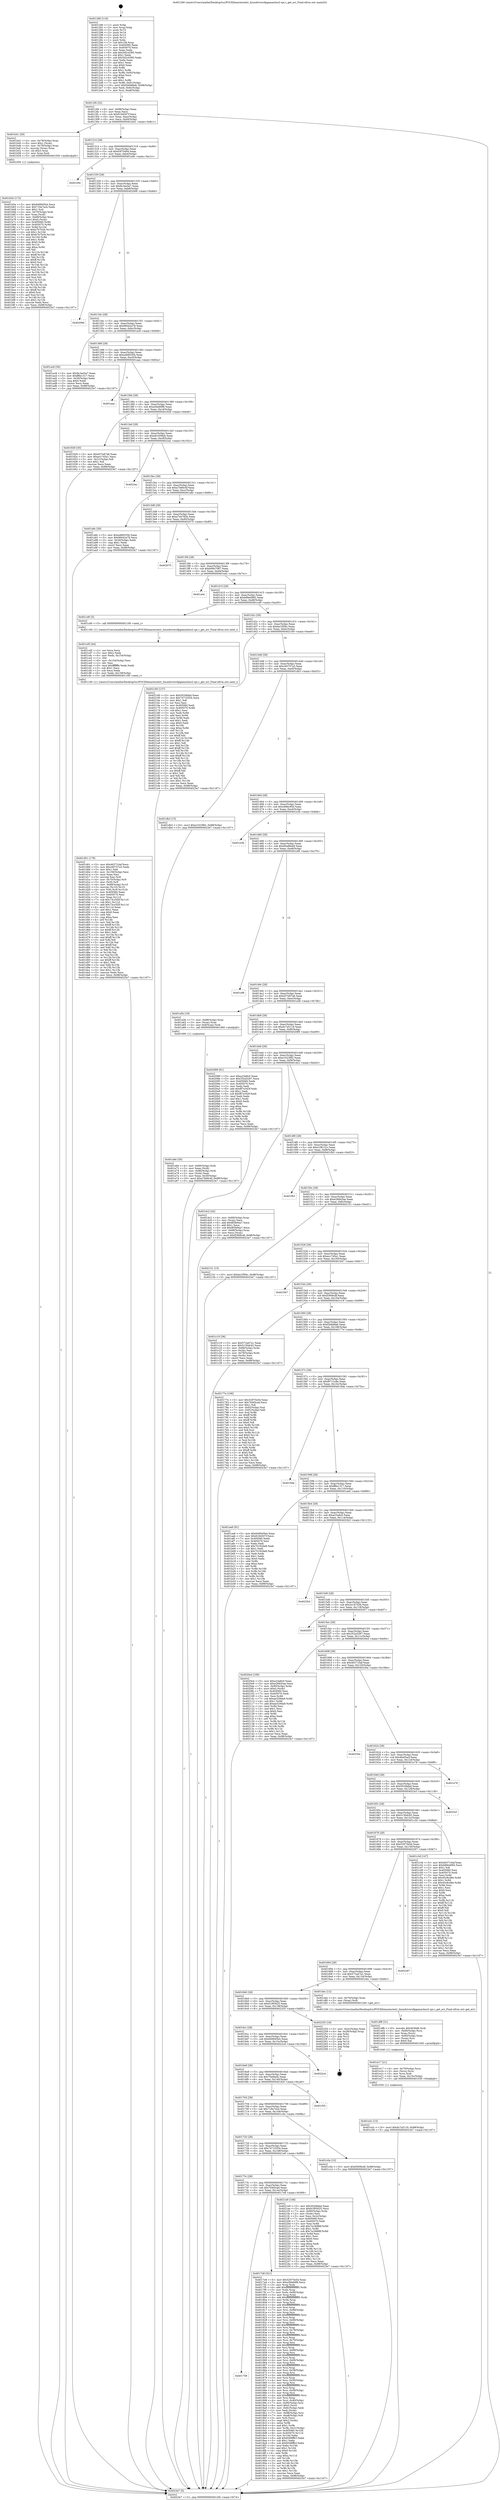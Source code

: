 digraph "0x401280" {
  label = "0x401280 (/mnt/c/Users/mathe/Desktop/tcc/POCII/binaries/extr_linuxdriversfpgamachxo2-spi.c_get_err_Final-ollvm.out::main(0))"
  labelloc = "t"
  node[shape=record]

  Entry [label="",width=0.3,height=0.3,shape=circle,fillcolor=black,style=filled]
  "0x4012f4" [label="{
     0x4012f4 [32]\l
     | [instrs]\l
     &nbsp;&nbsp;0x4012f4 \<+6\>: mov -0x98(%rbp),%eax\l
     &nbsp;&nbsp;0x4012fa \<+2\>: mov %eax,%ecx\l
     &nbsp;&nbsp;0x4012fc \<+6\>: sub $0x8184507f,%ecx\l
     &nbsp;&nbsp;0x401302 \<+6\>: mov %eax,-0xac(%rbp)\l
     &nbsp;&nbsp;0x401308 \<+6\>: mov %ecx,-0xb0(%rbp)\l
     &nbsp;&nbsp;0x40130e \<+6\>: je 0000000000401b41 \<main+0x8c1\>\l
  }"]
  "0x401b41" [label="{
     0x401b41 [29]\l
     | [instrs]\l
     &nbsp;&nbsp;0x401b41 \<+4\>: mov -0x78(%rbp),%rax\l
     &nbsp;&nbsp;0x401b45 \<+6\>: movl $0x1,(%rax)\l
     &nbsp;&nbsp;0x401b4b \<+4\>: mov -0x78(%rbp),%rax\l
     &nbsp;&nbsp;0x401b4f \<+3\>: movslq (%rax),%rax\l
     &nbsp;&nbsp;0x401b52 \<+4\>: shl $0x3,%rax\l
     &nbsp;&nbsp;0x401b56 \<+3\>: mov %rax,%rdi\l
     &nbsp;&nbsp;0x401b59 \<+5\>: call 0000000000401050 \<malloc@plt\>\l
     | [calls]\l
     &nbsp;&nbsp;0x401050 \{1\} (unknown)\l
  }"]
  "0x401314" [label="{
     0x401314 [28]\l
     | [instrs]\l
     &nbsp;&nbsp;0x401314 \<+5\>: jmp 0000000000401319 \<main+0x99\>\l
     &nbsp;&nbsp;0x401319 \<+6\>: mov -0xac(%rbp),%eax\l
     &nbsp;&nbsp;0x40131f \<+5\>: sub $0x83f70494,%eax\l
     &nbsp;&nbsp;0x401324 \<+6\>: mov %eax,-0xb4(%rbp)\l
     &nbsp;&nbsp;0x40132a \<+6\>: je 0000000000401e9c \<main+0xc1c\>\l
  }"]
  Exit [label="",width=0.3,height=0.3,shape=circle,fillcolor=black,style=filled,peripheries=2]
  "0x401e9c" [label="{
     0x401e9c\l
  }", style=dashed]
  "0x401330" [label="{
     0x401330 [28]\l
     | [instrs]\l
     &nbsp;&nbsp;0x401330 \<+5\>: jmp 0000000000401335 \<main+0xb5\>\l
     &nbsp;&nbsp;0x401335 \<+6\>: mov -0xac(%rbp),%eax\l
     &nbsp;&nbsp;0x40133b \<+5\>: sub $0x8c3ee5a7,%eax\l
     &nbsp;&nbsp;0x401340 \<+6\>: mov %eax,-0xb8(%rbp)\l
     &nbsp;&nbsp;0x401346 \<+6\>: je 0000000000402066 \<main+0xde6\>\l
  }"]
  "0x401e2c" [label="{
     0x401e2c [15]\l
     | [instrs]\l
     &nbsp;&nbsp;0x401e2c \<+10\>: movl $0xdc7a5119,-0x98(%rbp)\l
     &nbsp;&nbsp;0x401e36 \<+5\>: jmp 00000000004023e7 \<main+0x1167\>\l
  }"]
  "0x402066" [label="{
     0x402066\l
  }", style=dashed]
  "0x40134c" [label="{
     0x40134c [28]\l
     | [instrs]\l
     &nbsp;&nbsp;0x40134c \<+5\>: jmp 0000000000401351 \<main+0xd1\>\l
     &nbsp;&nbsp;0x401351 \<+6\>: mov -0xac(%rbp),%eax\l
     &nbsp;&nbsp;0x401357 \<+5\>: sub $0x96042a78,%eax\l
     &nbsp;&nbsp;0x40135c \<+6\>: mov %eax,-0xbc(%rbp)\l
     &nbsp;&nbsp;0x401362 \<+6\>: je 0000000000401ac8 \<main+0x848\>\l
  }"]
  "0x401e17" [label="{
     0x401e17 [21]\l
     | [instrs]\l
     &nbsp;&nbsp;0x401e17 \<+4\>: mov -0x70(%rbp),%rcx\l
     &nbsp;&nbsp;0x401e1b \<+3\>: mov (%rcx),%rcx\l
     &nbsp;&nbsp;0x401e1e \<+3\>: mov %rcx,%rdi\l
     &nbsp;&nbsp;0x401e21 \<+6\>: mov %eax,-0x15c(%rbp)\l
     &nbsp;&nbsp;0x401e27 \<+5\>: call 0000000000401030 \<free@plt\>\l
     | [calls]\l
     &nbsp;&nbsp;0x401030 \{1\} (unknown)\l
  }"]
  "0x401ac8" [label="{
     0x401ac8 [30]\l
     | [instrs]\l
     &nbsp;&nbsp;0x401ac8 \<+5\>: mov $0x8c3ee5a7,%eax\l
     &nbsp;&nbsp;0x401acd \<+5\>: mov $0xff6e1317,%ecx\l
     &nbsp;&nbsp;0x401ad2 \<+3\>: mov -0x30(%rbp),%edx\l
     &nbsp;&nbsp;0x401ad5 \<+3\>: cmp $0x0,%edx\l
     &nbsp;&nbsp;0x401ad8 \<+3\>: cmove %ecx,%eax\l
     &nbsp;&nbsp;0x401adb \<+6\>: mov %eax,-0x98(%rbp)\l
     &nbsp;&nbsp;0x401ae1 \<+5\>: jmp 00000000004023e7 \<main+0x1167\>\l
  }"]
  "0x401368" [label="{
     0x401368 [28]\l
     | [instrs]\l
     &nbsp;&nbsp;0x401368 \<+5\>: jmp 000000000040136d \<main+0xed\>\l
     &nbsp;&nbsp;0x40136d \<+6\>: mov -0xac(%rbp),%eax\l
     &nbsp;&nbsp;0x401373 \<+5\>: sub $0xa468535b,%eax\l
     &nbsp;&nbsp;0x401378 \<+6\>: mov %eax,-0xc0(%rbp)\l
     &nbsp;&nbsp;0x40137e \<+6\>: je 0000000000401aaa \<main+0x82a\>\l
  }"]
  "0x401df8" [label="{
     0x401df8 [31]\l
     | [instrs]\l
     &nbsp;&nbsp;0x401df8 \<+10\>: movabs $0x4030d6,%rdi\l
     &nbsp;&nbsp;0x401e02 \<+4\>: mov -0x60(%rbp),%rcx\l
     &nbsp;&nbsp;0x401e06 \<+3\>: mov %rax,(%rcx)\l
     &nbsp;&nbsp;0x401e09 \<+4\>: mov -0x60(%rbp),%rax\l
     &nbsp;&nbsp;0x401e0d \<+3\>: mov (%rax),%rsi\l
     &nbsp;&nbsp;0x401e10 \<+2\>: mov $0x0,%al\l
     &nbsp;&nbsp;0x401e12 \<+5\>: call 0000000000401040 \<printf@plt\>\l
     | [calls]\l
     &nbsp;&nbsp;0x401040 \{1\} (unknown)\l
  }"]
  "0x401aaa" [label="{
     0x401aaa\l
  }", style=dashed]
  "0x401384" [label="{
     0x401384 [28]\l
     | [instrs]\l
     &nbsp;&nbsp;0x401384 \<+5\>: jmp 0000000000401389 \<main+0x109\>\l
     &nbsp;&nbsp;0x401389 \<+6\>: mov -0xac(%rbp),%eax\l
     &nbsp;&nbsp;0x40138f \<+5\>: sub $0xa5bb69f6,%eax\l
     &nbsp;&nbsp;0x401394 \<+6\>: mov %eax,-0xc4(%rbp)\l
     &nbsp;&nbsp;0x40139a \<+6\>: je 0000000000401929 \<main+0x6a9\>\l
  }"]
  "0x401d01" [label="{
     0x401d01 [178]\l
     | [instrs]\l
     &nbsp;&nbsp;0x401d01 \<+5\>: mov $0x463710af,%ecx\l
     &nbsp;&nbsp;0x401d06 \<+5\>: mov $0xc60757a3,%edx\l
     &nbsp;&nbsp;0x401d0b \<+3\>: mov $0x1,%dil\l
     &nbsp;&nbsp;0x401d0e \<+6\>: mov -0x158(%rbp),%esi\l
     &nbsp;&nbsp;0x401d14 \<+3\>: imul %eax,%esi\l
     &nbsp;&nbsp;0x401d17 \<+3\>: movslq %esi,%r8\l
     &nbsp;&nbsp;0x401d1a \<+4\>: mov -0x70(%rbp),%r9\l
     &nbsp;&nbsp;0x401d1e \<+3\>: mov (%r9),%r9\l
     &nbsp;&nbsp;0x401d21 \<+4\>: mov -0x68(%rbp),%r10\l
     &nbsp;&nbsp;0x401d25 \<+3\>: movslq (%r10),%r10\l
     &nbsp;&nbsp;0x401d28 \<+4\>: mov %r8,(%r9,%r10,8)\l
     &nbsp;&nbsp;0x401d2c \<+7\>: mov 0x405060,%eax\l
     &nbsp;&nbsp;0x401d33 \<+7\>: mov 0x405070,%esi\l
     &nbsp;&nbsp;0x401d3a \<+3\>: mov %eax,%r11d\l
     &nbsp;&nbsp;0x401d3d \<+7\>: sub $0x73cc5f2f,%r11d\l
     &nbsp;&nbsp;0x401d44 \<+4\>: sub $0x1,%r11d\l
     &nbsp;&nbsp;0x401d48 \<+7\>: add $0x73cc5f2f,%r11d\l
     &nbsp;&nbsp;0x401d4f \<+4\>: imul %r11d,%eax\l
     &nbsp;&nbsp;0x401d53 \<+3\>: and $0x1,%eax\l
     &nbsp;&nbsp;0x401d56 \<+3\>: cmp $0x0,%eax\l
     &nbsp;&nbsp;0x401d59 \<+3\>: sete %bl\l
     &nbsp;&nbsp;0x401d5c \<+3\>: cmp $0xa,%esi\l
     &nbsp;&nbsp;0x401d5f \<+4\>: setl %r14b\l
     &nbsp;&nbsp;0x401d63 \<+3\>: mov %bl,%r15b\l
     &nbsp;&nbsp;0x401d66 \<+4\>: xor $0xff,%r15b\l
     &nbsp;&nbsp;0x401d6a \<+3\>: mov %r14b,%r12b\l
     &nbsp;&nbsp;0x401d6d \<+4\>: xor $0xff,%r12b\l
     &nbsp;&nbsp;0x401d71 \<+4\>: xor $0x1,%dil\l
     &nbsp;&nbsp;0x401d75 \<+3\>: mov %r15b,%r13b\l
     &nbsp;&nbsp;0x401d78 \<+4\>: and $0xff,%r13b\l
     &nbsp;&nbsp;0x401d7c \<+3\>: and %dil,%bl\l
     &nbsp;&nbsp;0x401d7f \<+3\>: mov %r12b,%al\l
     &nbsp;&nbsp;0x401d82 \<+2\>: and $0xff,%al\l
     &nbsp;&nbsp;0x401d84 \<+3\>: and %dil,%r14b\l
     &nbsp;&nbsp;0x401d87 \<+3\>: or %bl,%r13b\l
     &nbsp;&nbsp;0x401d8a \<+3\>: or %r14b,%al\l
     &nbsp;&nbsp;0x401d8d \<+3\>: xor %al,%r13b\l
     &nbsp;&nbsp;0x401d90 \<+3\>: or %r12b,%r15b\l
     &nbsp;&nbsp;0x401d93 \<+4\>: xor $0xff,%r15b\l
     &nbsp;&nbsp;0x401d97 \<+4\>: or $0x1,%dil\l
     &nbsp;&nbsp;0x401d9b \<+3\>: and %dil,%r15b\l
     &nbsp;&nbsp;0x401d9e \<+3\>: or %r15b,%r13b\l
     &nbsp;&nbsp;0x401da1 \<+4\>: test $0x1,%r13b\l
     &nbsp;&nbsp;0x401da5 \<+3\>: cmovne %edx,%ecx\l
     &nbsp;&nbsp;0x401da8 \<+6\>: mov %ecx,-0x98(%rbp)\l
     &nbsp;&nbsp;0x401dae \<+5\>: jmp 00000000004023e7 \<main+0x1167\>\l
  }"]
  "0x401929" [label="{
     0x401929 [30]\l
     | [instrs]\l
     &nbsp;&nbsp;0x401929 \<+5\>: mov $0xd37e87a8,%eax\l
     &nbsp;&nbsp;0x40192e \<+5\>: mov $0xecc745a1,%ecx\l
     &nbsp;&nbsp;0x401933 \<+3\>: mov -0x31(%rbp),%dl\l
     &nbsp;&nbsp;0x401936 \<+3\>: test $0x1,%dl\l
     &nbsp;&nbsp;0x401939 \<+3\>: cmovne %ecx,%eax\l
     &nbsp;&nbsp;0x40193c \<+6\>: mov %eax,-0x98(%rbp)\l
     &nbsp;&nbsp;0x401942 \<+5\>: jmp 00000000004023e7 \<main+0x1167\>\l
  }"]
  "0x4013a0" [label="{
     0x4013a0 [28]\l
     | [instrs]\l
     &nbsp;&nbsp;0x4013a0 \<+5\>: jmp 00000000004013a5 \<main+0x125\>\l
     &nbsp;&nbsp;0x4013a5 \<+6\>: mov -0xac(%rbp),%eax\l
     &nbsp;&nbsp;0x4013ab \<+5\>: sub $0xa61658eb,%eax\l
     &nbsp;&nbsp;0x4013b0 \<+6\>: mov %eax,-0xc8(%rbp)\l
     &nbsp;&nbsp;0x4013b6 \<+6\>: je 00000000004022ac \<main+0x102c\>\l
  }"]
  "0x401cd5" [label="{
     0x401cd5 [44]\l
     | [instrs]\l
     &nbsp;&nbsp;0x401cd5 \<+2\>: xor %ecx,%ecx\l
     &nbsp;&nbsp;0x401cd7 \<+5\>: mov $0x2,%edx\l
     &nbsp;&nbsp;0x401cdc \<+6\>: mov %edx,-0x154(%rbp)\l
     &nbsp;&nbsp;0x401ce2 \<+1\>: cltd\l
     &nbsp;&nbsp;0x401ce3 \<+6\>: mov -0x154(%rbp),%esi\l
     &nbsp;&nbsp;0x401ce9 \<+2\>: idiv %esi\l
     &nbsp;&nbsp;0x401ceb \<+6\>: imul $0xfffffffe,%edx,%edx\l
     &nbsp;&nbsp;0x401cf1 \<+3\>: sub $0x1,%ecx\l
     &nbsp;&nbsp;0x401cf4 \<+2\>: sub %ecx,%edx\l
     &nbsp;&nbsp;0x401cf6 \<+6\>: mov %edx,-0x158(%rbp)\l
     &nbsp;&nbsp;0x401cfc \<+5\>: call 0000000000401160 \<next_i\>\l
     | [calls]\l
     &nbsp;&nbsp;0x401160 \{1\} (/mnt/c/Users/mathe/Desktop/tcc/POCII/binaries/extr_linuxdriversfpgamachxo2-spi.c_get_err_Final-ollvm.out::next_i)\l
  }"]
  "0x4022ac" [label="{
     0x4022ac\l
  }", style=dashed]
  "0x4013bc" [label="{
     0x4013bc [28]\l
     | [instrs]\l
     &nbsp;&nbsp;0x4013bc \<+5\>: jmp 00000000004013c1 \<main+0x141\>\l
     &nbsp;&nbsp;0x4013c1 \<+6\>: mov -0xac(%rbp),%eax\l
     &nbsp;&nbsp;0x4013c7 \<+5\>: sub $0xa7b66c4f,%eax\l
     &nbsp;&nbsp;0x4013cc \<+6\>: mov %eax,-0xcc(%rbp)\l
     &nbsp;&nbsp;0x4013d2 \<+6\>: je 0000000000401a8c \<main+0x80c\>\l
  }"]
  "0x401b5e" [label="{
     0x401b5e [172]\l
     | [instrs]\l
     &nbsp;&nbsp;0x401b5e \<+5\>: mov $0x649945b4,%ecx\l
     &nbsp;&nbsp;0x401b63 \<+5\>: mov $0x718a7ecb,%edx\l
     &nbsp;&nbsp;0x401b68 \<+3\>: mov $0x1,%sil\l
     &nbsp;&nbsp;0x401b6b \<+4\>: mov -0x70(%rbp),%rdi\l
     &nbsp;&nbsp;0x401b6f \<+3\>: mov %rax,(%rdi)\l
     &nbsp;&nbsp;0x401b72 \<+4\>: mov -0x68(%rbp),%rax\l
     &nbsp;&nbsp;0x401b76 \<+6\>: movl $0x0,(%rax)\l
     &nbsp;&nbsp;0x401b7c \<+8\>: mov 0x405060,%r8d\l
     &nbsp;&nbsp;0x401b84 \<+8\>: mov 0x405070,%r9d\l
     &nbsp;&nbsp;0x401b8c \<+3\>: mov %r8d,%r10d\l
     &nbsp;&nbsp;0x401b8f \<+7\>: sub $0xb7b7b26,%r10d\l
     &nbsp;&nbsp;0x401b96 \<+4\>: sub $0x1,%r10d\l
     &nbsp;&nbsp;0x401b9a \<+7\>: add $0xb7b7b26,%r10d\l
     &nbsp;&nbsp;0x401ba1 \<+4\>: imul %r10d,%r8d\l
     &nbsp;&nbsp;0x401ba5 \<+4\>: and $0x1,%r8d\l
     &nbsp;&nbsp;0x401ba9 \<+4\>: cmp $0x0,%r8d\l
     &nbsp;&nbsp;0x401bad \<+4\>: sete %r11b\l
     &nbsp;&nbsp;0x401bb1 \<+4\>: cmp $0xa,%r9d\l
     &nbsp;&nbsp;0x401bb5 \<+3\>: setl %bl\l
     &nbsp;&nbsp;0x401bb8 \<+3\>: mov %r11b,%r14b\l
     &nbsp;&nbsp;0x401bbb \<+4\>: xor $0xff,%r14b\l
     &nbsp;&nbsp;0x401bbf \<+3\>: mov %bl,%r15b\l
     &nbsp;&nbsp;0x401bc2 \<+4\>: xor $0xff,%r15b\l
     &nbsp;&nbsp;0x401bc6 \<+4\>: xor $0x0,%sil\l
     &nbsp;&nbsp;0x401bca \<+3\>: mov %r14b,%r12b\l
     &nbsp;&nbsp;0x401bcd \<+4\>: and $0x0,%r12b\l
     &nbsp;&nbsp;0x401bd1 \<+3\>: and %sil,%r11b\l
     &nbsp;&nbsp;0x401bd4 \<+3\>: mov %r15b,%r13b\l
     &nbsp;&nbsp;0x401bd7 \<+4\>: and $0x0,%r13b\l
     &nbsp;&nbsp;0x401bdb \<+3\>: and %sil,%bl\l
     &nbsp;&nbsp;0x401bde \<+3\>: or %r11b,%r12b\l
     &nbsp;&nbsp;0x401be1 \<+3\>: or %bl,%r13b\l
     &nbsp;&nbsp;0x401be4 \<+3\>: xor %r13b,%r12b\l
     &nbsp;&nbsp;0x401be7 \<+3\>: or %r15b,%r14b\l
     &nbsp;&nbsp;0x401bea \<+4\>: xor $0xff,%r14b\l
     &nbsp;&nbsp;0x401bee \<+4\>: or $0x0,%sil\l
     &nbsp;&nbsp;0x401bf2 \<+3\>: and %sil,%r14b\l
     &nbsp;&nbsp;0x401bf5 \<+3\>: or %r14b,%r12b\l
     &nbsp;&nbsp;0x401bf8 \<+4\>: test $0x1,%r12b\l
     &nbsp;&nbsp;0x401bfc \<+3\>: cmovne %edx,%ecx\l
     &nbsp;&nbsp;0x401bff \<+6\>: mov %ecx,-0x98(%rbp)\l
     &nbsp;&nbsp;0x401c05 \<+5\>: jmp 00000000004023e7 \<main+0x1167\>\l
  }"]
  "0x401a8c" [label="{
     0x401a8c [30]\l
     | [instrs]\l
     &nbsp;&nbsp;0x401a8c \<+5\>: mov $0xa468535b,%eax\l
     &nbsp;&nbsp;0x401a91 \<+5\>: mov $0x96042a78,%ecx\l
     &nbsp;&nbsp;0x401a96 \<+3\>: mov -0x30(%rbp),%edx\l
     &nbsp;&nbsp;0x401a99 \<+3\>: cmp $0x1,%edx\l
     &nbsp;&nbsp;0x401a9c \<+3\>: cmovl %ecx,%eax\l
     &nbsp;&nbsp;0x401a9f \<+6\>: mov %eax,-0x98(%rbp)\l
     &nbsp;&nbsp;0x401aa5 \<+5\>: jmp 00000000004023e7 \<main+0x1167\>\l
  }"]
  "0x4013d8" [label="{
     0x4013d8 [28]\l
     | [instrs]\l
     &nbsp;&nbsp;0x4013d8 \<+5\>: jmp 00000000004013dd \<main+0x15d\>\l
     &nbsp;&nbsp;0x4013dd \<+6\>: mov -0xac(%rbp),%eax\l
     &nbsp;&nbsp;0x4013e3 \<+5\>: sub $0xa7eb782b,%eax\l
     &nbsp;&nbsp;0x4013e8 \<+6\>: mov %eax,-0xd0(%rbp)\l
     &nbsp;&nbsp;0x4013ee \<+6\>: je 0000000000402075 \<main+0xdf5\>\l
  }"]
  "0x401a6e" [label="{
     0x401a6e [30]\l
     | [instrs]\l
     &nbsp;&nbsp;0x401a6e \<+4\>: mov -0x80(%rbp),%rdi\l
     &nbsp;&nbsp;0x401a72 \<+2\>: mov %eax,(%rdi)\l
     &nbsp;&nbsp;0x401a74 \<+4\>: mov -0x80(%rbp),%rdi\l
     &nbsp;&nbsp;0x401a78 \<+2\>: mov (%rdi),%eax\l
     &nbsp;&nbsp;0x401a7a \<+3\>: mov %eax,-0x30(%rbp)\l
     &nbsp;&nbsp;0x401a7d \<+10\>: movl $0xa7b66c4f,-0x98(%rbp)\l
     &nbsp;&nbsp;0x401a87 \<+5\>: jmp 00000000004023e7 \<main+0x1167\>\l
  }"]
  "0x402075" [label="{
     0x402075\l
  }", style=dashed]
  "0x4013f4" [label="{
     0x4013f4 [28]\l
     | [instrs]\l
     &nbsp;&nbsp;0x4013f4 \<+5\>: jmp 00000000004013f9 \<main+0x179\>\l
     &nbsp;&nbsp;0x4013f9 \<+6\>: mov -0xac(%rbp),%eax\l
     &nbsp;&nbsp;0x4013ff \<+5\>: sub $0xb06b7087,%eax\l
     &nbsp;&nbsp;0x401404 \<+6\>: mov %eax,-0xd4(%rbp)\l
     &nbsp;&nbsp;0x40140a \<+6\>: je 0000000000401a4c \<main+0x7cc\>\l
  }"]
  "0x401758" [label="{
     0x401758\l
  }", style=dashed]
  "0x401a4c" [label="{
     0x401a4c\l
  }", style=dashed]
  "0x401410" [label="{
     0x401410 [28]\l
     | [instrs]\l
     &nbsp;&nbsp;0x401410 \<+5\>: jmp 0000000000401415 \<main+0x195\>\l
     &nbsp;&nbsp;0x401415 \<+6\>: mov -0xac(%rbp),%eax\l
     &nbsp;&nbsp;0x40141b \<+5\>: sub $0xb88e4992,%eax\l
     &nbsp;&nbsp;0x401420 \<+6\>: mov %eax,-0xd8(%rbp)\l
     &nbsp;&nbsp;0x401426 \<+6\>: je 0000000000401cd0 \<main+0xa50\>\l
  }"]
  "0x4017e8" [label="{
     0x4017e8 [321]\l
     | [instrs]\l
     &nbsp;&nbsp;0x4017e8 \<+5\>: mov $0x52975e5d,%eax\l
     &nbsp;&nbsp;0x4017ed \<+5\>: mov $0xa5bb69f6,%ecx\l
     &nbsp;&nbsp;0x4017f2 \<+3\>: mov %rsp,%rdx\l
     &nbsp;&nbsp;0x4017f5 \<+4\>: add $0xfffffffffffffff0,%rdx\l
     &nbsp;&nbsp;0x4017f9 \<+3\>: mov %rdx,%rsp\l
     &nbsp;&nbsp;0x4017fc \<+7\>: mov %rdx,-0x90(%rbp)\l
     &nbsp;&nbsp;0x401803 \<+3\>: mov %rsp,%rdx\l
     &nbsp;&nbsp;0x401806 \<+4\>: add $0xfffffffffffffff0,%rdx\l
     &nbsp;&nbsp;0x40180a \<+3\>: mov %rdx,%rsp\l
     &nbsp;&nbsp;0x40180d \<+3\>: mov %rsp,%rsi\l
     &nbsp;&nbsp;0x401810 \<+4\>: add $0xfffffffffffffff0,%rsi\l
     &nbsp;&nbsp;0x401814 \<+3\>: mov %rsi,%rsp\l
     &nbsp;&nbsp;0x401817 \<+7\>: mov %rsi,-0x88(%rbp)\l
     &nbsp;&nbsp;0x40181e \<+3\>: mov %rsp,%rsi\l
     &nbsp;&nbsp;0x401821 \<+4\>: add $0xfffffffffffffff0,%rsi\l
     &nbsp;&nbsp;0x401825 \<+3\>: mov %rsi,%rsp\l
     &nbsp;&nbsp;0x401828 \<+4\>: mov %rsi,-0x80(%rbp)\l
     &nbsp;&nbsp;0x40182c \<+3\>: mov %rsp,%rsi\l
     &nbsp;&nbsp;0x40182f \<+4\>: add $0xfffffffffffffff0,%rsi\l
     &nbsp;&nbsp;0x401833 \<+3\>: mov %rsi,%rsp\l
     &nbsp;&nbsp;0x401836 \<+4\>: mov %rsi,-0x78(%rbp)\l
     &nbsp;&nbsp;0x40183a \<+3\>: mov %rsp,%rsi\l
     &nbsp;&nbsp;0x40183d \<+4\>: add $0xfffffffffffffff0,%rsi\l
     &nbsp;&nbsp;0x401841 \<+3\>: mov %rsi,%rsp\l
     &nbsp;&nbsp;0x401844 \<+4\>: mov %rsi,-0x70(%rbp)\l
     &nbsp;&nbsp;0x401848 \<+3\>: mov %rsp,%rsi\l
     &nbsp;&nbsp;0x40184b \<+4\>: add $0xfffffffffffffff0,%rsi\l
     &nbsp;&nbsp;0x40184f \<+3\>: mov %rsi,%rsp\l
     &nbsp;&nbsp;0x401852 \<+4\>: mov %rsi,-0x68(%rbp)\l
     &nbsp;&nbsp;0x401856 \<+3\>: mov %rsp,%rsi\l
     &nbsp;&nbsp;0x401859 \<+4\>: add $0xfffffffffffffff0,%rsi\l
     &nbsp;&nbsp;0x40185d \<+3\>: mov %rsi,%rsp\l
     &nbsp;&nbsp;0x401860 \<+4\>: mov %rsi,-0x60(%rbp)\l
     &nbsp;&nbsp;0x401864 \<+3\>: mov %rsp,%rsi\l
     &nbsp;&nbsp;0x401867 \<+4\>: add $0xfffffffffffffff0,%rsi\l
     &nbsp;&nbsp;0x40186b \<+3\>: mov %rsi,%rsp\l
     &nbsp;&nbsp;0x40186e \<+4\>: mov %rsi,-0x58(%rbp)\l
     &nbsp;&nbsp;0x401872 \<+3\>: mov %rsp,%rsi\l
     &nbsp;&nbsp;0x401875 \<+4\>: add $0xfffffffffffffff0,%rsi\l
     &nbsp;&nbsp;0x401879 \<+3\>: mov %rsi,%rsp\l
     &nbsp;&nbsp;0x40187c \<+4\>: mov %rsi,-0x50(%rbp)\l
     &nbsp;&nbsp;0x401880 \<+3\>: mov %rsp,%rsi\l
     &nbsp;&nbsp;0x401883 \<+4\>: add $0xfffffffffffffff0,%rsi\l
     &nbsp;&nbsp;0x401887 \<+3\>: mov %rsi,%rsp\l
     &nbsp;&nbsp;0x40188a \<+4\>: mov %rsi,-0x48(%rbp)\l
     &nbsp;&nbsp;0x40188e \<+3\>: mov %rsp,%rsi\l
     &nbsp;&nbsp;0x401891 \<+4\>: add $0xfffffffffffffff0,%rsi\l
     &nbsp;&nbsp;0x401895 \<+3\>: mov %rsi,%rsp\l
     &nbsp;&nbsp;0x401898 \<+4\>: mov %rsi,-0x40(%rbp)\l
     &nbsp;&nbsp;0x40189c \<+7\>: mov -0x90(%rbp),%rsi\l
     &nbsp;&nbsp;0x4018a3 \<+6\>: movl $0x0,(%rsi)\l
     &nbsp;&nbsp;0x4018a9 \<+6\>: mov -0x9c(%rbp),%edi\l
     &nbsp;&nbsp;0x4018af \<+2\>: mov %edi,(%rdx)\l
     &nbsp;&nbsp;0x4018b1 \<+7\>: mov -0x88(%rbp),%rsi\l
     &nbsp;&nbsp;0x4018b8 \<+7\>: mov -0xa8(%rbp),%r8\l
     &nbsp;&nbsp;0x4018bf \<+3\>: mov %r8,(%rsi)\l
     &nbsp;&nbsp;0x4018c2 \<+3\>: cmpl $0x2,(%rdx)\l
     &nbsp;&nbsp;0x4018c5 \<+4\>: setne %r9b\l
     &nbsp;&nbsp;0x4018c9 \<+4\>: and $0x1,%r9b\l
     &nbsp;&nbsp;0x4018cd \<+4\>: mov %r9b,-0x31(%rbp)\l
     &nbsp;&nbsp;0x4018d1 \<+8\>: mov 0x405060,%r10d\l
     &nbsp;&nbsp;0x4018d9 \<+8\>: mov 0x405070,%r11d\l
     &nbsp;&nbsp;0x4018e1 \<+3\>: mov %r10d,%ebx\l
     &nbsp;&nbsp;0x4018e4 \<+6\>: add $0x8308ffb3,%ebx\l
     &nbsp;&nbsp;0x4018ea \<+3\>: sub $0x1,%ebx\l
     &nbsp;&nbsp;0x4018ed \<+6\>: sub $0x8308ffb3,%ebx\l
     &nbsp;&nbsp;0x4018f3 \<+4\>: imul %ebx,%r10d\l
     &nbsp;&nbsp;0x4018f7 \<+4\>: and $0x1,%r10d\l
     &nbsp;&nbsp;0x4018fb \<+4\>: cmp $0x0,%r10d\l
     &nbsp;&nbsp;0x4018ff \<+4\>: sete %r9b\l
     &nbsp;&nbsp;0x401903 \<+4\>: cmp $0xa,%r11d\l
     &nbsp;&nbsp;0x401907 \<+4\>: setl %r14b\l
     &nbsp;&nbsp;0x40190b \<+3\>: mov %r9b,%r15b\l
     &nbsp;&nbsp;0x40190e \<+3\>: and %r14b,%r15b\l
     &nbsp;&nbsp;0x401911 \<+3\>: xor %r14b,%r9b\l
     &nbsp;&nbsp;0x401914 \<+3\>: or %r9b,%r15b\l
     &nbsp;&nbsp;0x401917 \<+4\>: test $0x1,%r15b\l
     &nbsp;&nbsp;0x40191b \<+3\>: cmovne %ecx,%eax\l
     &nbsp;&nbsp;0x40191e \<+6\>: mov %eax,-0x98(%rbp)\l
     &nbsp;&nbsp;0x401924 \<+5\>: jmp 00000000004023e7 \<main+0x1167\>\l
  }"]
  "0x401cd0" [label="{
     0x401cd0 [5]\l
     | [instrs]\l
     &nbsp;&nbsp;0x401cd0 \<+5\>: call 0000000000401160 \<next_i\>\l
     | [calls]\l
     &nbsp;&nbsp;0x401160 \{1\} (/mnt/c/Users/mathe/Desktop/tcc/POCII/binaries/extr_linuxdriversfpgamachxo2-spi.c_get_err_Final-ollvm.out::next_i)\l
  }"]
  "0x40142c" [label="{
     0x40142c [28]\l
     | [instrs]\l
     &nbsp;&nbsp;0x40142c \<+5\>: jmp 0000000000401431 \<main+0x1b1\>\l
     &nbsp;&nbsp;0x401431 \<+6\>: mov -0xac(%rbp),%eax\l
     &nbsp;&nbsp;0x401437 \<+5\>: sub $0xba1f5f4c,%eax\l
     &nbsp;&nbsp;0x40143c \<+6\>: mov %eax,-0xdc(%rbp)\l
     &nbsp;&nbsp;0x401442 \<+6\>: je 0000000000402160 \<main+0xee0\>\l
  }"]
  "0x40173c" [label="{
     0x40173c [28]\l
     | [instrs]\l
     &nbsp;&nbsp;0x40173c \<+5\>: jmp 0000000000401741 \<main+0x4c1\>\l
     &nbsp;&nbsp;0x401741 \<+6\>: mov -0xac(%rbp),%eax\l
     &nbsp;&nbsp;0x401747 \<+5\>: sub $0x764f3cad,%eax\l
     &nbsp;&nbsp;0x40174c \<+6\>: mov %eax,-0x14c(%rbp)\l
     &nbsp;&nbsp;0x401752 \<+6\>: je 00000000004017e8 \<main+0x568\>\l
  }"]
  "0x402160" [label="{
     0x402160 [137]\l
     | [instrs]\l
     &nbsp;&nbsp;0x402160 \<+5\>: mov $0x5020bfad,%eax\l
     &nbsp;&nbsp;0x402165 \<+5\>: mov $0x74710354,%ecx\l
     &nbsp;&nbsp;0x40216a \<+2\>: mov $0x1,%dl\l
     &nbsp;&nbsp;0x40216c \<+2\>: xor %esi,%esi\l
     &nbsp;&nbsp;0x40216e \<+7\>: mov 0x405060,%edi\l
     &nbsp;&nbsp;0x402175 \<+8\>: mov 0x405070,%r8d\l
     &nbsp;&nbsp;0x40217d \<+3\>: sub $0x1,%esi\l
     &nbsp;&nbsp;0x402180 \<+3\>: mov %edi,%r9d\l
     &nbsp;&nbsp;0x402183 \<+3\>: add %esi,%r9d\l
     &nbsp;&nbsp;0x402186 \<+4\>: imul %r9d,%edi\l
     &nbsp;&nbsp;0x40218a \<+3\>: and $0x1,%edi\l
     &nbsp;&nbsp;0x40218d \<+3\>: cmp $0x0,%edi\l
     &nbsp;&nbsp;0x402190 \<+4\>: sete %r10b\l
     &nbsp;&nbsp;0x402194 \<+4\>: cmp $0xa,%r8d\l
     &nbsp;&nbsp;0x402198 \<+4\>: setl %r11b\l
     &nbsp;&nbsp;0x40219c \<+3\>: mov %r10b,%bl\l
     &nbsp;&nbsp;0x40219f \<+3\>: xor $0xff,%bl\l
     &nbsp;&nbsp;0x4021a2 \<+3\>: mov %r11b,%r14b\l
     &nbsp;&nbsp;0x4021a5 \<+4\>: xor $0xff,%r14b\l
     &nbsp;&nbsp;0x4021a9 \<+3\>: xor $0x1,%dl\l
     &nbsp;&nbsp;0x4021ac \<+3\>: mov %bl,%r15b\l
     &nbsp;&nbsp;0x4021af \<+4\>: and $0xff,%r15b\l
     &nbsp;&nbsp;0x4021b3 \<+3\>: and %dl,%r10b\l
     &nbsp;&nbsp;0x4021b6 \<+3\>: mov %r14b,%r12b\l
     &nbsp;&nbsp;0x4021b9 \<+4\>: and $0xff,%r12b\l
     &nbsp;&nbsp;0x4021bd \<+3\>: and %dl,%r11b\l
     &nbsp;&nbsp;0x4021c0 \<+3\>: or %r10b,%r15b\l
     &nbsp;&nbsp;0x4021c3 \<+3\>: or %r11b,%r12b\l
     &nbsp;&nbsp;0x4021c6 \<+3\>: xor %r12b,%r15b\l
     &nbsp;&nbsp;0x4021c9 \<+3\>: or %r14b,%bl\l
     &nbsp;&nbsp;0x4021cc \<+3\>: xor $0xff,%bl\l
     &nbsp;&nbsp;0x4021cf \<+3\>: or $0x1,%dl\l
     &nbsp;&nbsp;0x4021d2 \<+2\>: and %dl,%bl\l
     &nbsp;&nbsp;0x4021d4 \<+3\>: or %bl,%r15b\l
     &nbsp;&nbsp;0x4021d7 \<+4\>: test $0x1,%r15b\l
     &nbsp;&nbsp;0x4021db \<+3\>: cmovne %ecx,%eax\l
     &nbsp;&nbsp;0x4021de \<+6\>: mov %eax,-0x98(%rbp)\l
     &nbsp;&nbsp;0x4021e4 \<+5\>: jmp 00000000004023e7 \<main+0x1167\>\l
  }"]
  "0x401448" [label="{
     0x401448 [28]\l
     | [instrs]\l
     &nbsp;&nbsp;0x401448 \<+5\>: jmp 000000000040144d \<main+0x1cd\>\l
     &nbsp;&nbsp;0x40144d \<+6\>: mov -0xac(%rbp),%eax\l
     &nbsp;&nbsp;0x401453 \<+5\>: sub $0xc60757a3,%eax\l
     &nbsp;&nbsp;0x401458 \<+6\>: mov %eax,-0xe0(%rbp)\l
     &nbsp;&nbsp;0x40145e \<+6\>: je 0000000000401db3 \<main+0xb33\>\l
  }"]
  "0x4021e9" [label="{
     0x4021e9 [108]\l
     | [instrs]\l
     &nbsp;&nbsp;0x4021e9 \<+5\>: mov $0x5020bfad,%eax\l
     &nbsp;&nbsp;0x4021ee \<+5\>: mov $0x61f93025,%ecx\l
     &nbsp;&nbsp;0x4021f3 \<+7\>: mov -0x90(%rbp),%rdx\l
     &nbsp;&nbsp;0x4021fa \<+2\>: mov (%rdx),%esi\l
     &nbsp;&nbsp;0x4021fc \<+3\>: mov %esi,-0x2c(%rbp)\l
     &nbsp;&nbsp;0x4021ff \<+7\>: mov 0x405060,%esi\l
     &nbsp;&nbsp;0x402206 \<+7\>: mov 0x405070,%edi\l
     &nbsp;&nbsp;0x40220d \<+3\>: mov %esi,%r8d\l
     &nbsp;&nbsp;0x402210 \<+7\>: add $0x7a18d88f,%r8d\l
     &nbsp;&nbsp;0x402217 \<+4\>: sub $0x1,%r8d\l
     &nbsp;&nbsp;0x40221b \<+7\>: sub $0x7a18d88f,%r8d\l
     &nbsp;&nbsp;0x402222 \<+4\>: imul %r8d,%esi\l
     &nbsp;&nbsp;0x402226 \<+3\>: and $0x1,%esi\l
     &nbsp;&nbsp;0x402229 \<+3\>: cmp $0x0,%esi\l
     &nbsp;&nbsp;0x40222c \<+4\>: sete %r9b\l
     &nbsp;&nbsp;0x402230 \<+3\>: cmp $0xa,%edi\l
     &nbsp;&nbsp;0x402233 \<+4\>: setl %r10b\l
     &nbsp;&nbsp;0x402237 \<+3\>: mov %r9b,%r11b\l
     &nbsp;&nbsp;0x40223a \<+3\>: and %r10b,%r11b\l
     &nbsp;&nbsp;0x40223d \<+3\>: xor %r10b,%r9b\l
     &nbsp;&nbsp;0x402240 \<+3\>: or %r9b,%r11b\l
     &nbsp;&nbsp;0x402243 \<+4\>: test $0x1,%r11b\l
     &nbsp;&nbsp;0x402247 \<+3\>: cmovne %ecx,%eax\l
     &nbsp;&nbsp;0x40224a \<+6\>: mov %eax,-0x98(%rbp)\l
     &nbsp;&nbsp;0x402250 \<+5\>: jmp 00000000004023e7 \<main+0x1167\>\l
  }"]
  "0x401db3" [label="{
     0x401db3 [15]\l
     | [instrs]\l
     &nbsp;&nbsp;0x401db3 \<+10\>: movl $0xe1023f82,-0x98(%rbp)\l
     &nbsp;&nbsp;0x401dbd \<+5\>: jmp 00000000004023e7 \<main+0x1167\>\l
  }"]
  "0x401464" [label="{
     0x401464 [28]\l
     | [instrs]\l
     &nbsp;&nbsp;0x401464 \<+5\>: jmp 0000000000401469 \<main+0x1e9\>\l
     &nbsp;&nbsp;0x401469 \<+6\>: mov -0xac(%rbp),%eax\l
     &nbsp;&nbsp;0x40146f \<+5\>: sub $0xc69bc95d,%eax\l
     &nbsp;&nbsp;0x401474 \<+6\>: mov %eax,-0xe4(%rbp)\l
     &nbsp;&nbsp;0x40147a \<+6\>: je 0000000000401e3b \<main+0xbbb\>\l
  }"]
  "0x401720" [label="{
     0x401720 [28]\l
     | [instrs]\l
     &nbsp;&nbsp;0x401720 \<+5\>: jmp 0000000000401725 \<main+0x4a5\>\l
     &nbsp;&nbsp;0x401725 \<+6\>: mov -0xac(%rbp),%eax\l
     &nbsp;&nbsp;0x40172b \<+5\>: sub $0x74710354,%eax\l
     &nbsp;&nbsp;0x401730 \<+6\>: mov %eax,-0x148(%rbp)\l
     &nbsp;&nbsp;0x401736 \<+6\>: je 00000000004021e9 \<main+0xf69\>\l
  }"]
  "0x401e3b" [label="{
     0x401e3b\l
  }", style=dashed]
  "0x401480" [label="{
     0x401480 [28]\l
     | [instrs]\l
     &nbsp;&nbsp;0x401480 \<+5\>: jmp 0000000000401485 \<main+0x205\>\l
     &nbsp;&nbsp;0x401485 \<+6\>: mov -0xac(%rbp),%eax\l
     &nbsp;&nbsp;0x40148b \<+5\>: sub $0xd0a88a49,%eax\l
     &nbsp;&nbsp;0x401490 \<+6\>: mov %eax,-0xe8(%rbp)\l
     &nbsp;&nbsp;0x401496 \<+6\>: je 0000000000401ef6 \<main+0xc76\>\l
  }"]
  "0x401c0a" [label="{
     0x401c0a [15]\l
     | [instrs]\l
     &nbsp;&nbsp;0x401c0a \<+10\>: movl $0xf2908cdf,-0x98(%rbp)\l
     &nbsp;&nbsp;0x401c14 \<+5\>: jmp 00000000004023e7 \<main+0x1167\>\l
  }"]
  "0x401ef6" [label="{
     0x401ef6\l
  }", style=dashed]
  "0x40149c" [label="{
     0x40149c [28]\l
     | [instrs]\l
     &nbsp;&nbsp;0x40149c \<+5\>: jmp 00000000004014a1 \<main+0x221\>\l
     &nbsp;&nbsp;0x4014a1 \<+6\>: mov -0xac(%rbp),%eax\l
     &nbsp;&nbsp;0x4014a7 \<+5\>: sub $0xd37e87a8,%eax\l
     &nbsp;&nbsp;0x4014ac \<+6\>: mov %eax,-0xec(%rbp)\l
     &nbsp;&nbsp;0x4014b2 \<+6\>: je 0000000000401a5b \<main+0x7db\>\l
  }"]
  "0x401704" [label="{
     0x401704 [28]\l
     | [instrs]\l
     &nbsp;&nbsp;0x401704 \<+5\>: jmp 0000000000401709 \<main+0x489\>\l
     &nbsp;&nbsp;0x401709 \<+6\>: mov -0xac(%rbp),%eax\l
     &nbsp;&nbsp;0x40170f \<+5\>: sub $0x718a7ecb,%eax\l
     &nbsp;&nbsp;0x401714 \<+6\>: mov %eax,-0x144(%rbp)\l
     &nbsp;&nbsp;0x40171a \<+6\>: je 0000000000401c0a \<main+0x98a\>\l
  }"]
  "0x401a5b" [label="{
     0x401a5b [19]\l
     | [instrs]\l
     &nbsp;&nbsp;0x401a5b \<+7\>: mov -0x88(%rbp),%rax\l
     &nbsp;&nbsp;0x401a62 \<+3\>: mov (%rax),%rax\l
     &nbsp;&nbsp;0x401a65 \<+4\>: mov 0x8(%rax),%rdi\l
     &nbsp;&nbsp;0x401a69 \<+5\>: call 0000000000401060 \<atoi@plt\>\l
     | [calls]\l
     &nbsp;&nbsp;0x401060 \{1\} (unknown)\l
  }"]
  "0x4014b8" [label="{
     0x4014b8 [28]\l
     | [instrs]\l
     &nbsp;&nbsp;0x4014b8 \<+5\>: jmp 00000000004014bd \<main+0x23d\>\l
     &nbsp;&nbsp;0x4014bd \<+6\>: mov -0xac(%rbp),%eax\l
     &nbsp;&nbsp;0x4014c3 \<+5\>: sub $0xdc7a5119,%eax\l
     &nbsp;&nbsp;0x4014c8 \<+6\>: mov %eax,-0xf0(%rbp)\l
     &nbsp;&nbsp;0x4014ce \<+6\>: je 0000000000402089 \<main+0xe09\>\l
  }"]
  "0x401f20" [label="{
     0x401f20\l
  }", style=dashed]
  "0x402089" [label="{
     0x402089 [91]\l
     | [instrs]\l
     &nbsp;&nbsp;0x402089 \<+5\>: mov $0xa23a8c0,%eax\l
     &nbsp;&nbsp;0x40208e \<+5\>: mov $0x352a5267,%ecx\l
     &nbsp;&nbsp;0x402093 \<+7\>: mov 0x405060,%edx\l
     &nbsp;&nbsp;0x40209a \<+7\>: mov 0x405070,%esi\l
     &nbsp;&nbsp;0x4020a1 \<+2\>: mov %edx,%edi\l
     &nbsp;&nbsp;0x4020a3 \<+6\>: add $0xf87e343f,%edi\l
     &nbsp;&nbsp;0x4020a9 \<+3\>: sub $0x1,%edi\l
     &nbsp;&nbsp;0x4020ac \<+6\>: sub $0xf87e343f,%edi\l
     &nbsp;&nbsp;0x4020b2 \<+3\>: imul %edi,%edx\l
     &nbsp;&nbsp;0x4020b5 \<+3\>: and $0x1,%edx\l
     &nbsp;&nbsp;0x4020b8 \<+3\>: cmp $0x0,%edx\l
     &nbsp;&nbsp;0x4020bb \<+4\>: sete %r8b\l
     &nbsp;&nbsp;0x4020bf \<+3\>: cmp $0xa,%esi\l
     &nbsp;&nbsp;0x4020c2 \<+4\>: setl %r9b\l
     &nbsp;&nbsp;0x4020c6 \<+3\>: mov %r8b,%r10b\l
     &nbsp;&nbsp;0x4020c9 \<+3\>: and %r9b,%r10b\l
     &nbsp;&nbsp;0x4020cc \<+3\>: xor %r9b,%r8b\l
     &nbsp;&nbsp;0x4020cf \<+3\>: or %r8b,%r10b\l
     &nbsp;&nbsp;0x4020d2 \<+4\>: test $0x1,%r10b\l
     &nbsp;&nbsp;0x4020d6 \<+3\>: cmovne %ecx,%eax\l
     &nbsp;&nbsp;0x4020d9 \<+6\>: mov %eax,-0x98(%rbp)\l
     &nbsp;&nbsp;0x4020df \<+5\>: jmp 00000000004023e7 \<main+0x1167\>\l
  }"]
  "0x4014d4" [label="{
     0x4014d4 [28]\l
     | [instrs]\l
     &nbsp;&nbsp;0x4014d4 \<+5\>: jmp 00000000004014d9 \<main+0x259\>\l
     &nbsp;&nbsp;0x4014d9 \<+6\>: mov -0xac(%rbp),%eax\l
     &nbsp;&nbsp;0x4014df \<+5\>: sub $0xe1023f82,%eax\l
     &nbsp;&nbsp;0x4014e4 \<+6\>: mov %eax,-0xf4(%rbp)\l
     &nbsp;&nbsp;0x4014ea \<+6\>: je 0000000000401dc2 \<main+0xb42\>\l
  }"]
  "0x4016e8" [label="{
     0x4016e8 [28]\l
     | [instrs]\l
     &nbsp;&nbsp;0x4016e8 \<+5\>: jmp 00000000004016ed \<main+0x46d\>\l
     &nbsp;&nbsp;0x4016ed \<+6\>: mov -0xac(%rbp),%eax\l
     &nbsp;&nbsp;0x4016f3 \<+5\>: sub $0x70af4adc,%eax\l
     &nbsp;&nbsp;0x4016f8 \<+6\>: mov %eax,-0x140(%rbp)\l
     &nbsp;&nbsp;0x4016fe \<+6\>: je 0000000000401f20 \<main+0xca0\>\l
  }"]
  "0x401dc2" [label="{
     0x401dc2 [42]\l
     | [instrs]\l
     &nbsp;&nbsp;0x401dc2 \<+4\>: mov -0x68(%rbp),%rax\l
     &nbsp;&nbsp;0x401dc6 \<+2\>: mov (%rax),%ecx\l
     &nbsp;&nbsp;0x401dc8 \<+6\>: add $0x8f3b94a7,%ecx\l
     &nbsp;&nbsp;0x401dce \<+3\>: add $0x1,%ecx\l
     &nbsp;&nbsp;0x401dd1 \<+6\>: sub $0x8f3b94a7,%ecx\l
     &nbsp;&nbsp;0x401dd7 \<+4\>: mov -0x68(%rbp),%rax\l
     &nbsp;&nbsp;0x401ddb \<+2\>: mov %ecx,(%rax)\l
     &nbsp;&nbsp;0x401ddd \<+10\>: movl $0xf2908cdf,-0x98(%rbp)\l
     &nbsp;&nbsp;0x401de7 \<+5\>: jmp 00000000004023e7 \<main+0x1167\>\l
  }"]
  "0x4014f0" [label="{
     0x4014f0 [28]\l
     | [instrs]\l
     &nbsp;&nbsp;0x4014f0 \<+5\>: jmp 00000000004014f5 \<main+0x275\>\l
     &nbsp;&nbsp;0x4014f5 \<+6\>: mov -0xac(%rbp),%eax\l
     &nbsp;&nbsp;0x4014fb \<+5\>: sub $0xe1f8131c,%eax\l
     &nbsp;&nbsp;0x401500 \<+6\>: mov %eax,-0xf8(%rbp)\l
     &nbsp;&nbsp;0x401506 \<+6\>: je 0000000000401fb3 \<main+0xd33\>\l
  }"]
  "0x4022cd" [label="{
     0x4022cd\l
  }", style=dashed]
  "0x401fb3" [label="{
     0x401fb3\l
  }", style=dashed]
  "0x40150c" [label="{
     0x40150c [28]\l
     | [instrs]\l
     &nbsp;&nbsp;0x40150c \<+5\>: jmp 0000000000401511 \<main+0x291\>\l
     &nbsp;&nbsp;0x401511 \<+6\>: mov -0xac(%rbp),%eax\l
     &nbsp;&nbsp;0x401517 \<+5\>: sub $0xe26843ae,%eax\l
     &nbsp;&nbsp;0x40151c \<+6\>: mov %eax,-0xfc(%rbp)\l
     &nbsp;&nbsp;0x401522 \<+6\>: je 0000000000402151 \<main+0xed1\>\l
  }"]
  "0x4016cc" [label="{
     0x4016cc [28]\l
     | [instrs]\l
     &nbsp;&nbsp;0x4016cc \<+5\>: jmp 00000000004016d1 \<main+0x451\>\l
     &nbsp;&nbsp;0x4016d1 \<+6\>: mov -0xac(%rbp),%eax\l
     &nbsp;&nbsp;0x4016d7 \<+5\>: sub $0x649945b4,%eax\l
     &nbsp;&nbsp;0x4016dc \<+6\>: mov %eax,-0x13c(%rbp)\l
     &nbsp;&nbsp;0x4016e2 \<+6\>: je 00000000004022cd \<main+0x104d\>\l
  }"]
  "0x402151" [label="{
     0x402151 [15]\l
     | [instrs]\l
     &nbsp;&nbsp;0x402151 \<+10\>: movl $0xba1f5f4c,-0x98(%rbp)\l
     &nbsp;&nbsp;0x40215b \<+5\>: jmp 00000000004023e7 \<main+0x1167\>\l
  }"]
  "0x401528" [label="{
     0x401528 [28]\l
     | [instrs]\l
     &nbsp;&nbsp;0x401528 \<+5\>: jmp 000000000040152d \<main+0x2ad\>\l
     &nbsp;&nbsp;0x40152d \<+6\>: mov -0xac(%rbp),%eax\l
     &nbsp;&nbsp;0x401533 \<+5\>: sub $0xecc745a1,%eax\l
     &nbsp;&nbsp;0x401538 \<+6\>: mov %eax,-0x100(%rbp)\l
     &nbsp;&nbsp;0x40153e \<+6\>: je 0000000000401947 \<main+0x6c7\>\l
  }"]
  "0x402255" [label="{
     0x402255 [18]\l
     | [instrs]\l
     &nbsp;&nbsp;0x402255 \<+3\>: mov -0x2c(%rbp),%eax\l
     &nbsp;&nbsp;0x402258 \<+4\>: lea -0x28(%rbp),%rsp\l
     &nbsp;&nbsp;0x40225c \<+1\>: pop %rbx\l
     &nbsp;&nbsp;0x40225d \<+2\>: pop %r12\l
     &nbsp;&nbsp;0x40225f \<+2\>: pop %r13\l
     &nbsp;&nbsp;0x402261 \<+2\>: pop %r14\l
     &nbsp;&nbsp;0x402263 \<+2\>: pop %r15\l
     &nbsp;&nbsp;0x402265 \<+1\>: pop %rbp\l
     &nbsp;&nbsp;0x402266 \<+1\>: ret\l
  }"]
  "0x401947" [label="{
     0x401947\l
  }", style=dashed]
  "0x401544" [label="{
     0x401544 [28]\l
     | [instrs]\l
     &nbsp;&nbsp;0x401544 \<+5\>: jmp 0000000000401549 \<main+0x2c9\>\l
     &nbsp;&nbsp;0x401549 \<+6\>: mov -0xac(%rbp),%eax\l
     &nbsp;&nbsp;0x40154f \<+5\>: sub $0xf2908cdf,%eax\l
     &nbsp;&nbsp;0x401554 \<+6\>: mov %eax,-0x104(%rbp)\l
     &nbsp;&nbsp;0x40155a \<+6\>: je 0000000000401c19 \<main+0x999\>\l
  }"]
  "0x4016b0" [label="{
     0x4016b0 [28]\l
     | [instrs]\l
     &nbsp;&nbsp;0x4016b0 \<+5\>: jmp 00000000004016b5 \<main+0x435\>\l
     &nbsp;&nbsp;0x4016b5 \<+6\>: mov -0xac(%rbp),%eax\l
     &nbsp;&nbsp;0x4016bb \<+5\>: sub $0x61f93025,%eax\l
     &nbsp;&nbsp;0x4016c0 \<+6\>: mov %eax,-0x138(%rbp)\l
     &nbsp;&nbsp;0x4016c6 \<+6\>: je 0000000000402255 \<main+0xfd5\>\l
  }"]
  "0x401c19" [label="{
     0x401c19 [36]\l
     | [instrs]\l
     &nbsp;&nbsp;0x401c19 \<+5\>: mov $0x572a47a1,%eax\l
     &nbsp;&nbsp;0x401c1e \<+5\>: mov $0x5130dc92,%ecx\l
     &nbsp;&nbsp;0x401c23 \<+4\>: mov -0x68(%rbp),%rdx\l
     &nbsp;&nbsp;0x401c27 \<+2\>: mov (%rdx),%esi\l
     &nbsp;&nbsp;0x401c29 \<+4\>: mov -0x78(%rbp),%rdx\l
     &nbsp;&nbsp;0x401c2d \<+2\>: cmp (%rdx),%esi\l
     &nbsp;&nbsp;0x401c2f \<+3\>: cmovl %ecx,%eax\l
     &nbsp;&nbsp;0x401c32 \<+6\>: mov %eax,-0x98(%rbp)\l
     &nbsp;&nbsp;0x401c38 \<+5\>: jmp 00000000004023e7 \<main+0x1167\>\l
  }"]
  "0x401560" [label="{
     0x401560 [28]\l
     | [instrs]\l
     &nbsp;&nbsp;0x401560 \<+5\>: jmp 0000000000401565 \<main+0x2e5\>\l
     &nbsp;&nbsp;0x401565 \<+6\>: mov -0xac(%rbp),%eax\l
     &nbsp;&nbsp;0x40156b \<+5\>: sub $0xf2b8d8a6,%eax\l
     &nbsp;&nbsp;0x401570 \<+6\>: mov %eax,-0x108(%rbp)\l
     &nbsp;&nbsp;0x401576 \<+6\>: je 000000000040177e \<main+0x4fe\>\l
  }"]
  "0x401dec" [label="{
     0x401dec [12]\l
     | [instrs]\l
     &nbsp;&nbsp;0x401dec \<+4\>: mov -0x70(%rbp),%rax\l
     &nbsp;&nbsp;0x401df0 \<+3\>: mov (%rax),%rdi\l
     &nbsp;&nbsp;0x401df3 \<+5\>: call 0000000000401240 \<get_err\>\l
     | [calls]\l
     &nbsp;&nbsp;0x401240 \{1\} (/mnt/c/Users/mathe/Desktop/tcc/POCII/binaries/extr_linuxdriversfpgamachxo2-spi.c_get_err_Final-ollvm.out::get_err)\l
  }"]
  "0x40177e" [label="{
     0x40177e [106]\l
     | [instrs]\l
     &nbsp;&nbsp;0x40177e \<+5\>: mov $0x52975e5d,%eax\l
     &nbsp;&nbsp;0x401783 \<+5\>: mov $0x764f3cad,%ecx\l
     &nbsp;&nbsp;0x401788 \<+2\>: mov $0x1,%dl\l
     &nbsp;&nbsp;0x40178a \<+7\>: mov -0x92(%rbp),%sil\l
     &nbsp;&nbsp;0x401791 \<+7\>: mov -0x91(%rbp),%dil\l
     &nbsp;&nbsp;0x401798 \<+3\>: mov %sil,%r8b\l
     &nbsp;&nbsp;0x40179b \<+4\>: xor $0xff,%r8b\l
     &nbsp;&nbsp;0x40179f \<+3\>: mov %dil,%r9b\l
     &nbsp;&nbsp;0x4017a2 \<+4\>: xor $0xff,%r9b\l
     &nbsp;&nbsp;0x4017a6 \<+3\>: xor $0x0,%dl\l
     &nbsp;&nbsp;0x4017a9 \<+3\>: mov %r8b,%r10b\l
     &nbsp;&nbsp;0x4017ac \<+4\>: and $0x0,%r10b\l
     &nbsp;&nbsp;0x4017b0 \<+3\>: and %dl,%sil\l
     &nbsp;&nbsp;0x4017b3 \<+3\>: mov %r9b,%r11b\l
     &nbsp;&nbsp;0x4017b6 \<+4\>: and $0x0,%r11b\l
     &nbsp;&nbsp;0x4017ba \<+3\>: and %dl,%dil\l
     &nbsp;&nbsp;0x4017bd \<+3\>: or %sil,%r10b\l
     &nbsp;&nbsp;0x4017c0 \<+3\>: or %dil,%r11b\l
     &nbsp;&nbsp;0x4017c3 \<+3\>: xor %r11b,%r10b\l
     &nbsp;&nbsp;0x4017c6 \<+3\>: or %r9b,%r8b\l
     &nbsp;&nbsp;0x4017c9 \<+4\>: xor $0xff,%r8b\l
     &nbsp;&nbsp;0x4017cd \<+3\>: or $0x0,%dl\l
     &nbsp;&nbsp;0x4017d0 \<+3\>: and %dl,%r8b\l
     &nbsp;&nbsp;0x4017d3 \<+3\>: or %r8b,%r10b\l
     &nbsp;&nbsp;0x4017d6 \<+4\>: test $0x1,%r10b\l
     &nbsp;&nbsp;0x4017da \<+3\>: cmovne %ecx,%eax\l
     &nbsp;&nbsp;0x4017dd \<+6\>: mov %eax,-0x98(%rbp)\l
     &nbsp;&nbsp;0x4017e3 \<+5\>: jmp 00000000004023e7 \<main+0x1167\>\l
  }"]
  "0x40157c" [label="{
     0x40157c [28]\l
     | [instrs]\l
     &nbsp;&nbsp;0x40157c \<+5\>: jmp 0000000000401581 \<main+0x301\>\l
     &nbsp;&nbsp;0x401581 \<+6\>: mov -0xac(%rbp),%eax\l
     &nbsp;&nbsp;0x401587 \<+5\>: sub $0xf9712c8a,%eax\l
     &nbsp;&nbsp;0x40158c \<+6\>: mov %eax,-0x10c(%rbp)\l
     &nbsp;&nbsp;0x401592 \<+6\>: je 00000000004019da \<main+0x75a\>\l
  }"]
  "0x4023e7" [label="{
     0x4023e7 [5]\l
     | [instrs]\l
     &nbsp;&nbsp;0x4023e7 \<+5\>: jmp 00000000004012f4 \<main+0x74\>\l
  }"]
  "0x401280" [label="{
     0x401280 [116]\l
     | [instrs]\l
     &nbsp;&nbsp;0x401280 \<+1\>: push %rbp\l
     &nbsp;&nbsp;0x401281 \<+3\>: mov %rsp,%rbp\l
     &nbsp;&nbsp;0x401284 \<+2\>: push %r15\l
     &nbsp;&nbsp;0x401286 \<+2\>: push %r14\l
     &nbsp;&nbsp;0x401288 \<+2\>: push %r13\l
     &nbsp;&nbsp;0x40128a \<+2\>: push %r12\l
     &nbsp;&nbsp;0x40128c \<+1\>: push %rbx\l
     &nbsp;&nbsp;0x40128d \<+7\>: sub $0x158,%rsp\l
     &nbsp;&nbsp;0x401294 \<+7\>: mov 0x405060,%eax\l
     &nbsp;&nbsp;0x40129b \<+7\>: mov 0x405070,%ecx\l
     &nbsp;&nbsp;0x4012a2 \<+2\>: mov %eax,%edx\l
     &nbsp;&nbsp;0x4012a4 \<+6\>: add $0x5d2c4385,%edx\l
     &nbsp;&nbsp;0x4012aa \<+3\>: sub $0x1,%edx\l
     &nbsp;&nbsp;0x4012ad \<+6\>: sub $0x5d2c4385,%edx\l
     &nbsp;&nbsp;0x4012b3 \<+3\>: imul %edx,%eax\l
     &nbsp;&nbsp;0x4012b6 \<+3\>: and $0x1,%eax\l
     &nbsp;&nbsp;0x4012b9 \<+3\>: cmp $0x0,%eax\l
     &nbsp;&nbsp;0x4012bc \<+4\>: sete %r8b\l
     &nbsp;&nbsp;0x4012c0 \<+4\>: and $0x1,%r8b\l
     &nbsp;&nbsp;0x4012c4 \<+7\>: mov %r8b,-0x92(%rbp)\l
     &nbsp;&nbsp;0x4012cb \<+3\>: cmp $0xa,%ecx\l
     &nbsp;&nbsp;0x4012ce \<+4\>: setl %r8b\l
     &nbsp;&nbsp;0x4012d2 \<+4\>: and $0x1,%r8b\l
     &nbsp;&nbsp;0x4012d6 \<+7\>: mov %r8b,-0x91(%rbp)\l
     &nbsp;&nbsp;0x4012dd \<+10\>: movl $0xf2b8d8a6,-0x98(%rbp)\l
     &nbsp;&nbsp;0x4012e7 \<+6\>: mov %edi,-0x9c(%rbp)\l
     &nbsp;&nbsp;0x4012ed \<+7\>: mov %rsi,-0xa8(%rbp)\l
  }"]
  "0x401694" [label="{
     0x401694 [28]\l
     | [instrs]\l
     &nbsp;&nbsp;0x401694 \<+5\>: jmp 0000000000401699 \<main+0x419\>\l
     &nbsp;&nbsp;0x401699 \<+6\>: mov -0xac(%rbp),%eax\l
     &nbsp;&nbsp;0x40169f \<+5\>: sub $0x572a47a1,%eax\l
     &nbsp;&nbsp;0x4016a4 \<+6\>: mov %eax,-0x134(%rbp)\l
     &nbsp;&nbsp;0x4016aa \<+6\>: je 0000000000401dec \<main+0xb6c\>\l
  }"]
  "0x4019da" [label="{
     0x4019da\l
  }", style=dashed]
  "0x401598" [label="{
     0x401598 [28]\l
     | [instrs]\l
     &nbsp;&nbsp;0x401598 \<+5\>: jmp 000000000040159d \<main+0x31d\>\l
     &nbsp;&nbsp;0x40159d \<+6\>: mov -0xac(%rbp),%eax\l
     &nbsp;&nbsp;0x4015a3 \<+5\>: sub $0xff6e1317,%eax\l
     &nbsp;&nbsp;0x4015a8 \<+6\>: mov %eax,-0x110(%rbp)\l
     &nbsp;&nbsp;0x4015ae \<+6\>: je 0000000000401ae6 \<main+0x866\>\l
  }"]
  "0x402267" [label="{
     0x402267\l
  }", style=dashed]
  "0x401ae6" [label="{
     0x401ae6 [91]\l
     | [instrs]\l
     &nbsp;&nbsp;0x401ae6 \<+5\>: mov $0x649945b4,%eax\l
     &nbsp;&nbsp;0x401aeb \<+5\>: mov $0x8184507f,%ecx\l
     &nbsp;&nbsp;0x401af0 \<+7\>: mov 0x405060,%edx\l
     &nbsp;&nbsp;0x401af7 \<+7\>: mov 0x405070,%esi\l
     &nbsp;&nbsp;0x401afe \<+2\>: mov %edx,%edi\l
     &nbsp;&nbsp;0x401b00 \<+6\>: add $0x70182de8,%edi\l
     &nbsp;&nbsp;0x401b06 \<+3\>: sub $0x1,%edi\l
     &nbsp;&nbsp;0x401b09 \<+6\>: sub $0x70182de8,%edi\l
     &nbsp;&nbsp;0x401b0f \<+3\>: imul %edi,%edx\l
     &nbsp;&nbsp;0x401b12 \<+3\>: and $0x1,%edx\l
     &nbsp;&nbsp;0x401b15 \<+3\>: cmp $0x0,%edx\l
     &nbsp;&nbsp;0x401b18 \<+4\>: sete %r8b\l
     &nbsp;&nbsp;0x401b1c \<+3\>: cmp $0xa,%esi\l
     &nbsp;&nbsp;0x401b1f \<+4\>: setl %r9b\l
     &nbsp;&nbsp;0x401b23 \<+3\>: mov %r8b,%r10b\l
     &nbsp;&nbsp;0x401b26 \<+3\>: and %r9b,%r10b\l
     &nbsp;&nbsp;0x401b29 \<+3\>: xor %r9b,%r8b\l
     &nbsp;&nbsp;0x401b2c \<+3\>: or %r8b,%r10b\l
     &nbsp;&nbsp;0x401b2f \<+4\>: test $0x1,%r10b\l
     &nbsp;&nbsp;0x401b33 \<+3\>: cmovne %ecx,%eax\l
     &nbsp;&nbsp;0x401b36 \<+6\>: mov %eax,-0x98(%rbp)\l
     &nbsp;&nbsp;0x401b3c \<+5\>: jmp 00000000004023e7 \<main+0x1167\>\l
  }"]
  "0x4015b4" [label="{
     0x4015b4 [28]\l
     | [instrs]\l
     &nbsp;&nbsp;0x4015b4 \<+5\>: jmp 00000000004015b9 \<main+0x339\>\l
     &nbsp;&nbsp;0x4015b9 \<+6\>: mov -0xac(%rbp),%eax\l
     &nbsp;&nbsp;0x4015bf \<+5\>: sub $0xa23a8c0,%eax\l
     &nbsp;&nbsp;0x4015c4 \<+6\>: mov %eax,-0x114(%rbp)\l
     &nbsp;&nbsp;0x4015ca \<+6\>: je 00000000004023b3 \<main+0x1133\>\l
  }"]
  "0x401678" [label="{
     0x401678 [28]\l
     | [instrs]\l
     &nbsp;&nbsp;0x401678 \<+5\>: jmp 000000000040167d \<main+0x3fd\>\l
     &nbsp;&nbsp;0x40167d \<+6\>: mov -0xac(%rbp),%eax\l
     &nbsp;&nbsp;0x401683 \<+5\>: sub $0x52975e5d,%eax\l
     &nbsp;&nbsp;0x401688 \<+6\>: mov %eax,-0x130(%rbp)\l
     &nbsp;&nbsp;0x40168e \<+6\>: je 0000000000402267 \<main+0xfe7\>\l
  }"]
  "0x4023b3" [label="{
     0x4023b3\l
  }", style=dashed]
  "0x4015d0" [label="{
     0x4015d0 [28]\l
     | [instrs]\l
     &nbsp;&nbsp;0x4015d0 \<+5\>: jmp 00000000004015d5 \<main+0x355\>\l
     &nbsp;&nbsp;0x4015d5 \<+6\>: mov -0xac(%rbp),%eax\l
     &nbsp;&nbsp;0x4015db \<+5\>: sub $0x2e187d3b,%eax\l
     &nbsp;&nbsp;0x4015e0 \<+6\>: mov %eax,-0x118(%rbp)\l
     &nbsp;&nbsp;0x4015e6 \<+6\>: je 0000000000402057 \<main+0xdd7\>\l
  }"]
  "0x401c3d" [label="{
     0x401c3d [147]\l
     | [instrs]\l
     &nbsp;&nbsp;0x401c3d \<+5\>: mov $0x463710af,%eax\l
     &nbsp;&nbsp;0x401c42 \<+5\>: mov $0xb88e4992,%ecx\l
     &nbsp;&nbsp;0x401c47 \<+2\>: mov $0x1,%dl\l
     &nbsp;&nbsp;0x401c49 \<+7\>: mov 0x405060,%esi\l
     &nbsp;&nbsp;0x401c50 \<+7\>: mov 0x405070,%edi\l
     &nbsp;&nbsp;0x401c57 \<+3\>: mov %esi,%r8d\l
     &nbsp;&nbsp;0x401c5a \<+7\>: add $0x45c8cd8e,%r8d\l
     &nbsp;&nbsp;0x401c61 \<+4\>: sub $0x1,%r8d\l
     &nbsp;&nbsp;0x401c65 \<+7\>: sub $0x45c8cd8e,%r8d\l
     &nbsp;&nbsp;0x401c6c \<+4\>: imul %r8d,%esi\l
     &nbsp;&nbsp;0x401c70 \<+3\>: and $0x1,%esi\l
     &nbsp;&nbsp;0x401c73 \<+3\>: cmp $0x0,%esi\l
     &nbsp;&nbsp;0x401c76 \<+4\>: sete %r9b\l
     &nbsp;&nbsp;0x401c7a \<+3\>: cmp $0xa,%edi\l
     &nbsp;&nbsp;0x401c7d \<+4\>: setl %r10b\l
     &nbsp;&nbsp;0x401c81 \<+3\>: mov %r9b,%r11b\l
     &nbsp;&nbsp;0x401c84 \<+4\>: xor $0xff,%r11b\l
     &nbsp;&nbsp;0x401c88 \<+3\>: mov %r10b,%bl\l
     &nbsp;&nbsp;0x401c8b \<+3\>: xor $0xff,%bl\l
     &nbsp;&nbsp;0x401c8e \<+3\>: xor $0x0,%dl\l
     &nbsp;&nbsp;0x401c91 \<+3\>: mov %r11b,%r14b\l
     &nbsp;&nbsp;0x401c94 \<+4\>: and $0x0,%r14b\l
     &nbsp;&nbsp;0x401c98 \<+3\>: and %dl,%r9b\l
     &nbsp;&nbsp;0x401c9b \<+3\>: mov %bl,%r15b\l
     &nbsp;&nbsp;0x401c9e \<+4\>: and $0x0,%r15b\l
     &nbsp;&nbsp;0x401ca2 \<+3\>: and %dl,%r10b\l
     &nbsp;&nbsp;0x401ca5 \<+3\>: or %r9b,%r14b\l
     &nbsp;&nbsp;0x401ca8 \<+3\>: or %r10b,%r15b\l
     &nbsp;&nbsp;0x401cab \<+3\>: xor %r15b,%r14b\l
     &nbsp;&nbsp;0x401cae \<+3\>: or %bl,%r11b\l
     &nbsp;&nbsp;0x401cb1 \<+4\>: xor $0xff,%r11b\l
     &nbsp;&nbsp;0x401cb5 \<+3\>: or $0x0,%dl\l
     &nbsp;&nbsp;0x401cb8 \<+3\>: and %dl,%r11b\l
     &nbsp;&nbsp;0x401cbb \<+3\>: or %r11b,%r14b\l
     &nbsp;&nbsp;0x401cbe \<+4\>: test $0x1,%r14b\l
     &nbsp;&nbsp;0x401cc2 \<+3\>: cmovne %ecx,%eax\l
     &nbsp;&nbsp;0x401cc5 \<+6\>: mov %eax,-0x98(%rbp)\l
     &nbsp;&nbsp;0x401ccb \<+5\>: jmp 00000000004023e7 \<main+0x1167\>\l
  }"]
  "0x402057" [label="{
     0x402057\l
  }", style=dashed]
  "0x4015ec" [label="{
     0x4015ec [28]\l
     | [instrs]\l
     &nbsp;&nbsp;0x4015ec \<+5\>: jmp 00000000004015f1 \<main+0x371\>\l
     &nbsp;&nbsp;0x4015f1 \<+6\>: mov -0xac(%rbp),%eax\l
     &nbsp;&nbsp;0x4015f7 \<+5\>: sub $0x352a5267,%eax\l
     &nbsp;&nbsp;0x4015fc \<+6\>: mov %eax,-0x11c(%rbp)\l
     &nbsp;&nbsp;0x401602 \<+6\>: je 00000000004020e4 \<main+0xe64\>\l
  }"]
  "0x40165c" [label="{
     0x40165c [28]\l
     | [instrs]\l
     &nbsp;&nbsp;0x40165c \<+5\>: jmp 0000000000401661 \<main+0x3e1\>\l
     &nbsp;&nbsp;0x401661 \<+6\>: mov -0xac(%rbp),%eax\l
     &nbsp;&nbsp;0x401667 \<+5\>: sub $0x5130dc92,%eax\l
     &nbsp;&nbsp;0x40166c \<+6\>: mov %eax,-0x12c(%rbp)\l
     &nbsp;&nbsp;0x401672 \<+6\>: je 0000000000401c3d \<main+0x9bd\>\l
  }"]
  "0x4020e4" [label="{
     0x4020e4 [109]\l
     | [instrs]\l
     &nbsp;&nbsp;0x4020e4 \<+5\>: mov $0xa23a8c0,%eax\l
     &nbsp;&nbsp;0x4020e9 \<+5\>: mov $0xe26843ae,%ecx\l
     &nbsp;&nbsp;0x4020ee \<+7\>: mov -0x90(%rbp),%rdx\l
     &nbsp;&nbsp;0x4020f5 \<+6\>: movl $0x0,(%rdx)\l
     &nbsp;&nbsp;0x4020fb \<+7\>: mov 0x405060,%esi\l
     &nbsp;&nbsp;0x402102 \<+7\>: mov 0x405070,%edi\l
     &nbsp;&nbsp;0x402109 \<+3\>: mov %esi,%r8d\l
     &nbsp;&nbsp;0x40210c \<+7\>: sub $0xae329da9,%r8d\l
     &nbsp;&nbsp;0x402113 \<+4\>: sub $0x1,%r8d\l
     &nbsp;&nbsp;0x402117 \<+7\>: add $0xae329da9,%r8d\l
     &nbsp;&nbsp;0x40211e \<+4\>: imul %r8d,%esi\l
     &nbsp;&nbsp;0x402122 \<+3\>: and $0x1,%esi\l
     &nbsp;&nbsp;0x402125 \<+3\>: cmp $0x0,%esi\l
     &nbsp;&nbsp;0x402128 \<+4\>: sete %r9b\l
     &nbsp;&nbsp;0x40212c \<+3\>: cmp $0xa,%edi\l
     &nbsp;&nbsp;0x40212f \<+4\>: setl %r10b\l
     &nbsp;&nbsp;0x402133 \<+3\>: mov %r9b,%r11b\l
     &nbsp;&nbsp;0x402136 \<+3\>: and %r10b,%r11b\l
     &nbsp;&nbsp;0x402139 \<+3\>: xor %r10b,%r9b\l
     &nbsp;&nbsp;0x40213c \<+3\>: or %r9b,%r11b\l
     &nbsp;&nbsp;0x40213f \<+4\>: test $0x1,%r11b\l
     &nbsp;&nbsp;0x402143 \<+3\>: cmovne %ecx,%eax\l
     &nbsp;&nbsp;0x402146 \<+6\>: mov %eax,-0x98(%rbp)\l
     &nbsp;&nbsp;0x40214c \<+5\>: jmp 00000000004023e7 \<main+0x1167\>\l
  }"]
  "0x401608" [label="{
     0x401608 [28]\l
     | [instrs]\l
     &nbsp;&nbsp;0x401608 \<+5\>: jmp 000000000040160d \<main+0x38d\>\l
     &nbsp;&nbsp;0x40160d \<+6\>: mov -0xac(%rbp),%eax\l
     &nbsp;&nbsp;0x401613 \<+5\>: sub $0x463710af,%eax\l
     &nbsp;&nbsp;0x401618 \<+6\>: mov %eax,-0x120(%rbp)\l
     &nbsp;&nbsp;0x40161e \<+6\>: je 000000000040230a \<main+0x108a\>\l
  }"]
  "0x4023cf" [label="{
     0x4023cf\l
  }", style=dashed]
  "0x40230a" [label="{
     0x40230a\l
  }", style=dashed]
  "0x401624" [label="{
     0x401624 [28]\l
     | [instrs]\l
     &nbsp;&nbsp;0x401624 \<+5\>: jmp 0000000000401629 \<main+0x3a9\>\l
     &nbsp;&nbsp;0x401629 \<+6\>: mov -0xac(%rbp),%eax\l
     &nbsp;&nbsp;0x40162f \<+5\>: sub $0x4bef3acf,%eax\l
     &nbsp;&nbsp;0x401634 \<+6\>: mov %eax,-0x124(%rbp)\l
     &nbsp;&nbsp;0x40163a \<+6\>: je 0000000000401e78 \<main+0xbf8\>\l
  }"]
  "0x401640" [label="{
     0x401640 [28]\l
     | [instrs]\l
     &nbsp;&nbsp;0x401640 \<+5\>: jmp 0000000000401645 \<main+0x3c5\>\l
     &nbsp;&nbsp;0x401645 \<+6\>: mov -0xac(%rbp),%eax\l
     &nbsp;&nbsp;0x40164b \<+5\>: sub $0x5020bfad,%eax\l
     &nbsp;&nbsp;0x401650 \<+6\>: mov %eax,-0x128(%rbp)\l
     &nbsp;&nbsp;0x401656 \<+6\>: je 00000000004023cf \<main+0x114f\>\l
  }"]
  "0x401e78" [label="{
     0x401e78\l
  }", style=dashed]
  Entry -> "0x401280" [label=" 1"]
  "0x4012f4" -> "0x401b41" [label=" 1"]
  "0x4012f4" -> "0x401314" [label=" 21"]
  "0x402255" -> Exit [label=" 1"]
  "0x401314" -> "0x401e9c" [label=" 0"]
  "0x401314" -> "0x401330" [label=" 21"]
  "0x4021e9" -> "0x4023e7" [label=" 1"]
  "0x401330" -> "0x402066" [label=" 0"]
  "0x401330" -> "0x40134c" [label=" 21"]
  "0x402160" -> "0x4023e7" [label=" 1"]
  "0x40134c" -> "0x401ac8" [label=" 1"]
  "0x40134c" -> "0x401368" [label=" 20"]
  "0x402151" -> "0x4023e7" [label=" 1"]
  "0x401368" -> "0x401aaa" [label=" 0"]
  "0x401368" -> "0x401384" [label=" 20"]
  "0x4020e4" -> "0x4023e7" [label=" 1"]
  "0x401384" -> "0x401929" [label=" 1"]
  "0x401384" -> "0x4013a0" [label=" 19"]
  "0x402089" -> "0x4023e7" [label=" 1"]
  "0x4013a0" -> "0x4022ac" [label=" 0"]
  "0x4013a0" -> "0x4013bc" [label=" 19"]
  "0x401e2c" -> "0x4023e7" [label=" 1"]
  "0x4013bc" -> "0x401a8c" [label=" 1"]
  "0x4013bc" -> "0x4013d8" [label=" 18"]
  "0x401e17" -> "0x401e2c" [label=" 1"]
  "0x4013d8" -> "0x402075" [label=" 0"]
  "0x4013d8" -> "0x4013f4" [label=" 18"]
  "0x401df8" -> "0x401e17" [label=" 1"]
  "0x4013f4" -> "0x401a4c" [label=" 0"]
  "0x4013f4" -> "0x401410" [label=" 18"]
  "0x401dc2" -> "0x4023e7" [label=" 1"]
  "0x401410" -> "0x401cd0" [label=" 1"]
  "0x401410" -> "0x40142c" [label=" 17"]
  "0x401db3" -> "0x4023e7" [label=" 1"]
  "0x40142c" -> "0x402160" [label=" 1"]
  "0x40142c" -> "0x401448" [label=" 16"]
  "0x401cd5" -> "0x401d01" [label=" 1"]
  "0x401448" -> "0x401db3" [label=" 1"]
  "0x401448" -> "0x401464" [label=" 15"]
  "0x401cd0" -> "0x401cd5" [label=" 1"]
  "0x401464" -> "0x401e3b" [label=" 0"]
  "0x401464" -> "0x401480" [label=" 15"]
  "0x401c19" -> "0x4023e7" [label=" 2"]
  "0x401480" -> "0x401ef6" [label=" 0"]
  "0x401480" -> "0x40149c" [label=" 15"]
  "0x401c0a" -> "0x4023e7" [label=" 1"]
  "0x40149c" -> "0x401a5b" [label=" 1"]
  "0x40149c" -> "0x4014b8" [label=" 14"]
  "0x401b41" -> "0x401b5e" [label=" 1"]
  "0x4014b8" -> "0x402089" [label=" 1"]
  "0x4014b8" -> "0x4014d4" [label=" 13"]
  "0x401ae6" -> "0x4023e7" [label=" 1"]
  "0x4014d4" -> "0x401dc2" [label=" 1"]
  "0x4014d4" -> "0x4014f0" [label=" 12"]
  "0x401a8c" -> "0x4023e7" [label=" 1"]
  "0x4014f0" -> "0x401fb3" [label=" 0"]
  "0x4014f0" -> "0x40150c" [label=" 12"]
  "0x401a6e" -> "0x4023e7" [label=" 1"]
  "0x40150c" -> "0x402151" [label=" 1"]
  "0x40150c" -> "0x401528" [label=" 11"]
  "0x401929" -> "0x4023e7" [label=" 1"]
  "0x401528" -> "0x401947" [label=" 0"]
  "0x401528" -> "0x401544" [label=" 11"]
  "0x4017e8" -> "0x4023e7" [label=" 1"]
  "0x401544" -> "0x401c19" [label=" 2"]
  "0x401544" -> "0x401560" [label=" 9"]
  "0x40173c" -> "0x401758" [label=" 0"]
  "0x401560" -> "0x40177e" [label=" 1"]
  "0x401560" -> "0x40157c" [label=" 8"]
  "0x40177e" -> "0x4023e7" [label=" 1"]
  "0x401280" -> "0x4012f4" [label=" 1"]
  "0x4023e7" -> "0x4012f4" [label=" 21"]
  "0x40173c" -> "0x4017e8" [label=" 1"]
  "0x40157c" -> "0x4019da" [label=" 0"]
  "0x40157c" -> "0x401598" [label=" 8"]
  "0x401720" -> "0x40173c" [label=" 1"]
  "0x401598" -> "0x401ae6" [label=" 1"]
  "0x401598" -> "0x4015b4" [label=" 7"]
  "0x401720" -> "0x4021e9" [label=" 1"]
  "0x4015b4" -> "0x4023b3" [label=" 0"]
  "0x4015b4" -> "0x4015d0" [label=" 7"]
  "0x401704" -> "0x401720" [label=" 2"]
  "0x4015d0" -> "0x402057" [label=" 0"]
  "0x4015d0" -> "0x4015ec" [label=" 7"]
  "0x401704" -> "0x401c0a" [label=" 1"]
  "0x4015ec" -> "0x4020e4" [label=" 1"]
  "0x4015ec" -> "0x401608" [label=" 6"]
  "0x4016e8" -> "0x401704" [label=" 3"]
  "0x401608" -> "0x40230a" [label=" 0"]
  "0x401608" -> "0x401624" [label=" 6"]
  "0x4016e8" -> "0x401f20" [label=" 0"]
  "0x401624" -> "0x401e78" [label=" 0"]
  "0x401624" -> "0x401640" [label=" 6"]
  "0x401ac8" -> "0x4023e7" [label=" 1"]
  "0x401640" -> "0x4023cf" [label=" 0"]
  "0x401640" -> "0x40165c" [label=" 6"]
  "0x401b5e" -> "0x4023e7" [label=" 1"]
  "0x40165c" -> "0x401c3d" [label=" 1"]
  "0x40165c" -> "0x401678" [label=" 5"]
  "0x401c3d" -> "0x4023e7" [label=" 1"]
  "0x401678" -> "0x402267" [label=" 0"]
  "0x401678" -> "0x401694" [label=" 5"]
  "0x401d01" -> "0x4023e7" [label=" 1"]
  "0x401694" -> "0x401dec" [label=" 1"]
  "0x401694" -> "0x4016b0" [label=" 4"]
  "0x401dec" -> "0x401df8" [label=" 1"]
  "0x4016b0" -> "0x402255" [label=" 1"]
  "0x4016b0" -> "0x4016cc" [label=" 3"]
  "0x401a5b" -> "0x401a6e" [label=" 1"]
  "0x4016cc" -> "0x4022cd" [label=" 0"]
  "0x4016cc" -> "0x4016e8" [label=" 3"]
}
